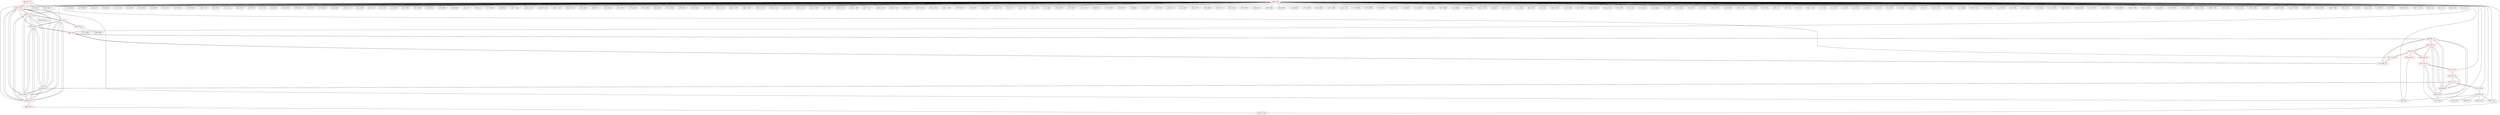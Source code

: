 graph {
	462 [label="(462) R37_T1" color=red]
	34 [label="(34) U201"]
	168 [label="(168) D611"]
	152 [label="(152) J601"]
	467 [label="(467) T19_T1"]
	463 [label="(463) R38_T1" color=red]
	309 [label="(309) R906"]
	315 [label="(315) JP902"]
	468 [label="(468) T20_T1"]
	464 [label="(464) R39_T1" color=red]
	428 [label="(428) U1302"]
	469 [label="(469) T21_T1"]
	465 [label="(465) R40_T1" color=red]
	478 [label="(478) R51_P1"]
	487 [label="(487) R50_P1"]
	466 [label="(466) T18_T1"]
	469 [label="(469) T21_T1"]
	468 [label="(468) T20_T1"]
	467 [label="(467) T19_T1"]
	466 [label="(466) T18_T1" color=red]
	461 [label="(461) R36_T1"]
	478 [label="(478) R51_P1"]
	487 [label="(487) R50_P1"]
	469 [label="(469) T21_T1"]
	468 [label="(468) T20_T1"]
	467 [label="(467) T19_T1"]
	465 [label="(465) R40_T1"]
	467 [label="(467) T19_T1" color=red]
	462 [label="(462) R37_T1"]
	478 [label="(478) R51_P1"]
	487 [label="(487) R50_P1"]
	466 [label="(466) T18_T1"]
	469 [label="(469) T21_T1"]
	468 [label="(468) T20_T1"]
	465 [label="(465) R40_T1"]
	468 [label="(468) T20_T1" color=red]
	463 [label="(463) R38_T1"]
	478 [label="(478) R51_P1"]
	487 [label="(487) R50_P1"]
	466 [label="(466) T18_T1"]
	469 [label="(469) T21_T1"]
	467 [label="(467) T19_T1"]
	465 [label="(465) R40_T1"]
	469 [label="(469) T21_T1" color=red]
	464 [label="(464) R39_T1"]
	478 [label="(478) R51_P1"]
	487 [label="(487) R50_P1"]
	466 [label="(466) T18_T1"]
	468 [label="(468) T20_T1"]
	467 [label="(467) T19_T1"]
	465 [label="(465) R40_T1"]
	470 [label="(470) T23_P1" color=red]
	480 [label="(480) R48_P1"]
	483 [label="(483) R43_P1"]
	471 [label="(471) T24_P1"]
	476 [label="(476) R44_P1"]
	471 [label="(471) T24_P1" color=red]
	477 [label="(477) R46_P1"]
	470 [label="(470) T23_P1"]
	472 [label="(472) T27_P1" color=red]
	478 [label="(478) R51_P1"]
	473 [label="(473) T28_P1"]
	481 [label="(481) R53_P1"]
	484 [label="(484) R49_P1"]
	473 [label="(473) T28_P1" color=red]
	479 [label="(479) R52_P1"]
	472 [label="(472) T27_P1"]
	474 [label="(474) T25_P1" color=red]
	475 [label="(475) T29_P1"]
	480 [label="(480) R48_P1"]
	482 [label="(482) R45_P1"]
	95 [label="(95) U403"]
	475 [label="(475) T29_P1" color=red]
	474 [label="(474) T25_P1"]
	481 [label="(481) R53_P1"]
	476 [label="(476) R44_P1" color=red]
	34 [label="(34) U201"]
	470 [label="(470) T23_P1"]
	477 [label="(477) R46_P1" color=red]
	485 [label="(485) T26_P1"]
	486 [label="(486) R47_P1"]
	471 [label="(471) T24_P1"]
	478 [label="(478) R51_P1" color=red]
	472 [label="(472) T27_P1"]
	487 [label="(487) R50_P1"]
	466 [label="(466) T18_T1"]
	469 [label="(469) T21_T1"]
	468 [label="(468) T20_T1"]
	467 [label="(467) T19_T1"]
	465 [label="(465) R40_T1"]
	479 [label="(479) R52_P1" color=red]
	208 [label="(208) R713"]
	209 [label="(209) C705"]
	186 [label="(186) U702"]
	207 [label="(207) R721"]
	34 [label="(34) U201"]
	473 [label="(473) T28_P1"]
	480 [label="(480) R48_P1" color=red]
	474 [label="(474) T25_P1"]
	470 [label="(470) T23_P1"]
	483 [label="(483) R43_P1"]
	481 [label="(481) R53_P1" color=red]
	475 [label="(475) T29_P1"]
	472 [label="(472) T27_P1"]
	484 [label="(484) R49_P1"]
	482 [label="(482) R45_P1" color=red]
	486 [label="(486) R47_P1"]
	483 [label="(483) R43_P1"]
	484 [label="(484) R49_P1"]
	474 [label="(474) T25_P1"]
	95 [label="(95) U403"]
	483 [label="(483) R43_P1" color=red]
	480 [label="(480) R48_P1"]
	470 [label="(470) T23_P1"]
	486 [label="(486) R47_P1"]
	482 [label="(482) R45_P1"]
	484 [label="(484) R49_P1"]
	484 [label="(484) R49_P1" color=red]
	486 [label="(486) R47_P1"]
	482 [label="(482) R45_P1"]
	483 [label="(483) R43_P1"]
	472 [label="(472) T27_P1"]
	481 [label="(481) R53_P1"]
	485 [label="(485) T26_P1" color=red]
	487 [label="(487) R50_P1"]
	477 [label="(477) R46_P1"]
	486 [label="(486) R47_P1"]
	486 [label="(486) R47_P1" color=red]
	482 [label="(482) R45_P1"]
	483 [label="(483) R43_P1"]
	484 [label="(484) R49_P1"]
	485 [label="(485) T26_P1"]
	477 [label="(477) R46_P1"]
	487 [label="(487) R50_P1" color=red]
	485 [label="(485) T26_P1"]
	478 [label="(478) R51_P1"]
	466 [label="(466) T18_T1"]
	469 [label="(469) T21_T1"]
	468 [label="(468) T20_T1"]
	467 [label="(467) T19_T1"]
	465 [label="(465) R40_T1"]
	488 [label="(488) GND" color=red]
	178 [label="(178) D604"]
	179 [label="(179) D606"]
	48 [label="(48) U301"]
	142 [label="(142) J502"]
	133 [label="(133) C502"]
	52 [label="(52) C303"]
	163 [label="(163) D602"]
	53 [label="(53) R309"]
	134 [label="(134) C501"]
	137 [label="(137) R501"]
	135 [label="(135) FB502"]
	140 [label="(140) C503"]
	54 [label="(54) U303"]
	131 [label="(131) U501"]
	44 [label="(44) U302"]
	58 [label="(58) C304"]
	57 [label="(57) C302"]
	56 [label="(56) C301"]
	161 [label="(161) D632"]
	160 [label="(160) D631"]
	59 [label="(59) C305"]
	176 [label="(176) D626"]
	162 [label="(162) D601"]
	435 [label="(435) C1315"]
	62 [label="(62) C309"]
	61 [label="(61) C310"]
	60 [label="(60) C307"]
	42 [label="(42) C306"]
	168 [label="(168) D611"]
	43 [label="(43) C308"]
	167 [label="(167) D609"]
	166 [label="(166) D607"]
	165 [label="(165) D605"]
	164 [label="(164) D603"]
	81 [label="(81) C317"]
	80 [label="(80) C311"]
	177 [label="(177) D629"]
	169 [label="(169) D614"]
	457 [label="(457) C1301"]
	456 [label="(456) U1305"]
	458 [label="(458) FB1303"]
	455 [label="(455) C1319"]
	454 [label="(454) C1310"]
	266 [label="(266) U803"]
	268 [label="(268) D812"]
	265 [label="(265) R812"]
	245 [label="(245) C805"]
	271 [label="(271) R813"]
	270 [label="(270) C808"]
	269 [label="(269) C804"]
	272 [label="(272) U804"]
	262 [label="(262) D811"]
	263 [label="(263) C803"]
	264 [label="(264) C807"]
	445 [label="(445) C1318"]
	450 [label="(450) C1305"]
	449 [label="(449) U1303"]
	425 [label="(425) C1311"]
	428 [label="(428) U1302"]
	434 [label="(434) C1314"]
	433 [label="(433) C1313"]
	432 [label="(432) C1312"]
	442 [label="(442) C1303"]
	441 [label="(441) C1308"]
	439 [label="(439) C1307"]
	438 [label="(438) C1306"]
	437 [label="(437) C1317"]
	436 [label="(436) C1316"]
	440 [label="(440) C1302"]
	430 [label="(430) J1303"]
	451 [label="(451) U1301"]
	453 [label="(453) J1302"]
	426 [label="(426) C1309"]
	423 [label="(423) R1303"]
	246 [label="(246) R810"]
	214 [label="(214) C706"]
	204 [label="(204) C704"]
	219 [label="(219) C707"]
	185 [label="(185) U701"]
	186 [label="(186) U702"]
	224 [label="(224) C708"]
	209 [label="(209) C705"]
	152 [label="(152) J601"]
	151 [label="(151) J604"]
	159 [label="(159) D630"]
	158 [label="(158) D627"]
	157 [label="(157) D624"]
	156 [label="(156) D621"]
	155 [label="(155) D619"]
	154 [label="(154) D617"]
	149 [label="(149) J602"]
	171 [label="(171) D615"]
	170 [label="(170) D618"]
	189 [label="(189) C701"]
	234 [label="(234) Q801"]
	244 [label="(244) C801"]
	240 [label="(240) J805"]
	256 [label="(256) D810"]
	257 [label="(257) C802"]
	258 [label="(258) C806"]
	259 [label="(259) R811"]
	260 [label="(260) U802"]
	254 [label="(254) U801"]
	278 [label="(278) Q805"]
	279 [label="(279) Q806"]
	280 [label="(280) Q807"]
	281 [label="(281) Q808"]
	194 [label="(194) C702"]
	226 [label="(226) D809"]
	227 [label="(227) R808"]
	228 [label="(228) R805"]
	199 [label="(199) C703"]
	233 [label="(233) Q802"]
	232 [label="(232) Q803"]
	231 [label="(231) Q804"]
	230 [label="(230) R806"]
	229 [label="(229) R804"]
	388 [label="(388) D1105"]
	394 [label="(394) U1102"]
	93 [label="(93) J402"]
	387 [label="(387) D1107"]
	122 [label="(122) C408"]
	95 [label="(95) U403"]
	86 [label="(86) U401"]
	87 [label="(87) C402"]
	382 [label="(382) D1102"]
	120 [label="(120) C406"]
	121 [label="(121) C407"]
	392 [label="(392) FB1102"]
	401 [label="(401) J1102"]
	96 [label="(96) C409"]
	97 [label="(97) C405"]
	110 [label="(110) R410"]
	100 [label="(100) D404"]
	101 [label="(101) J403"]
	103 [label="(103) C410"]
	90 [label="(90) D402"]
	91 [label="(91) D403"]
	390 [label="(390) D1106"]
	106 [label="(106) R402"]
	403 [label="(403) J1101"]
	107 [label="(107) C401"]
	18 [label="(18) C224"]
	19 [label="(19) C227"]
	20 [label="(20) C210"]
	8 [label="(8) C231"]
	384 [label="(384) C1103"]
	17 [label="(17) C223"]
	34 [label="(34) U201"]
	15 [label="(15) C218"]
	9 [label="(9) C203"]
	12 [label="(12) C214"]
	23 [label="(23) X202"]
	24 [label="(24) C207"]
	29 [label="(29) C230"]
	13 [label="(13) C205"]
	14 [label="(14) C217"]
	16 [label="(16) C221"]
	383 [label="(383) C1102"]
	113 [label="(113) U402"]
	111 [label="(111) R409"]
	378 [label="(378) U1101"]
	379 [label="(379) C1101"]
	31 [label="(31) SW201"]
	33 [label="(33) C204"]
	372 [label="(372) R1014"]
	371 [label="(371) R1004"]
	373 [label="(373) C1003"]
	369 [label="(369) R1007"]
	368 [label="(368) R1006"]
	357 [label="(357) R1015"]
	359 [label="(359) C1004"]
	360 [label="(360) D1001"]
	364 [label="(364) U1003"]
	363 [label="(363) U1002"]
	362 [label="(362) J1001"]
	367 [label="(367) R1001"]
	377 [label="(377) R1009"]
	400 [label="(400) C1106"]
	399 [label="(399) C1105"]
	376 [label="(376) C1001"]
	375 [label="(375) U1001"]
	374 [label="(374) C1002"]
	128 [label="(128) R408"]
	405 [label="(405) TP1102"]
	404 [label="(404) TP1101"]
	129 [label="(129) R403"]
	365 [label="(365) R1002"]
	358 [label="(358) C1005"]
	63 [label="(63) C312"]
	36 [label="(36) D203"]
	40 [label="(40) C201"]
	35 [label="(35) D202"]
	39 [label="(39) U202"]
	395 [label="(395) BT1101"]
	397 [label="(397) C1104"]
	64 [label="(64) C314"]
	65 [label="(65) C315"]
	66 [label="(66) C313"]
	67 [label="(67) C316"]
	468 [label="(468) T20_T1"]
	467 [label="(467) T19_T1"]
	466 [label="(466) T18_T1"]
	469 [label="(469) T21_T1"]
	485 [label="(485) T26_P1"]
	471 [label="(471) T24_P1"]
	475 [label="(475) T29_P1"]
	473 [label="(473) T28_P1"]
	462 -- 34
	462 -- 168
	462 -- 152
	462 -- 467
	463 -- 309
	463 -- 315
	463 -- 468
	464 -- 428
	464 -- 469
	465 -- 478
	465 -- 487
	465 -- 466
	465 -- 469
	465 -- 468
	465 -- 467
	466 -- 461
	466 -- 478
	466 -- 487
	466 -- 469
	466 -- 468
	466 -- 467
	466 -- 465
	467 -- 462
	467 -- 478
	467 -- 487
	467 -- 466
	467 -- 469
	467 -- 468
	467 -- 465
	468 -- 463
	468 -- 478
	468 -- 487
	468 -- 466
	468 -- 469
	468 -- 467
	468 -- 465
	469 -- 464
	469 -- 478
	469 -- 487
	469 -- 466
	469 -- 468
	469 -- 467
	469 -- 465
	470 -- 480
	470 -- 483
	470 -- 471
	470 -- 476
	471 -- 477
	471 -- 470
	472 -- 478
	472 -- 473
	472 -- 481
	472 -- 484
	473 -- 479
	473 -- 472
	474 -- 475
	474 -- 480
	474 -- 482
	474 -- 95
	475 -- 474
	475 -- 481
	476 -- 34
	476 -- 470
	477 -- 485
	477 -- 486
	477 -- 471
	478 -- 472
	478 -- 487
	478 -- 466
	478 -- 469
	478 -- 468
	478 -- 467
	478 -- 465
	479 -- 208
	479 -- 209
	479 -- 186
	479 -- 207
	479 -- 34
	479 -- 473
	480 -- 474
	480 -- 470
	480 -- 483
	481 -- 475
	481 -- 472
	481 -- 484
	482 -- 486
	482 -- 483
	482 -- 484
	482 -- 474
	482 -- 95
	483 -- 480
	483 -- 470
	483 -- 486
	483 -- 482
	483 -- 484
	484 -- 486
	484 -- 482
	484 -- 483
	484 -- 472
	484 -- 481
	485 -- 487
	485 -- 477
	485 -- 486
	486 -- 482
	486 -- 483
	486 -- 484
	486 -- 485
	486 -- 477
	487 -- 485
	487 -- 478
	487 -- 466
	487 -- 469
	487 -- 468
	487 -- 467
	487 -- 465
	488 -- 178
	488 -- 179
	488 -- 48
	488 -- 142
	488 -- 133
	488 -- 52
	488 -- 163
	488 -- 53
	488 -- 134
	488 -- 137
	488 -- 135
	488 -- 140
	488 -- 54
	488 -- 131
	488 -- 44
	488 -- 58
	488 -- 57
	488 -- 56
	488 -- 161
	488 -- 160
	488 -- 59
	488 -- 176
	488 -- 162
	488 -- 435
	488 -- 62
	488 -- 61
	488 -- 60
	488 -- 42
	488 -- 168
	488 -- 43
	488 -- 167
	488 -- 166
	488 -- 165
	488 -- 164
	488 -- 81
	488 -- 80
	488 -- 177
	488 -- 169
	488 -- 457
	488 -- 456
	488 -- 458
	488 -- 455
	488 -- 454
	488 -- 266
	488 -- 268
	488 -- 265
	488 -- 245
	488 -- 271
	488 -- 270
	488 -- 269
	488 -- 272
	488 -- 262
	488 -- 263
	488 -- 264
	488 -- 445
	488 -- 450
	488 -- 449
	488 -- 425
	488 -- 428
	488 -- 434
	488 -- 433
	488 -- 432
	488 -- 442
	488 -- 441
	488 -- 439
	488 -- 438
	488 -- 437
	488 -- 436
	488 -- 440
	488 -- 430
	488 -- 451
	488 -- 453
	488 -- 426
	488 -- 423
	488 -- 246
	488 -- 214
	488 -- 204
	488 -- 219
	488 -- 185
	488 -- 186
	488 -- 224
	488 -- 209
	488 -- 152
	488 -- 151
	488 -- 159
	488 -- 158
	488 -- 157
	488 -- 156
	488 -- 155
	488 -- 154
	488 -- 149
	488 -- 171
	488 -- 170
	488 -- 189
	488 -- 234
	488 -- 244
	488 -- 240
	488 -- 256
	488 -- 257
	488 -- 258
	488 -- 259
	488 -- 260
	488 -- 254
	488 -- 278
	488 -- 279
	488 -- 280
	488 -- 281
	488 -- 194
	488 -- 226
	488 -- 227
	488 -- 228
	488 -- 199
	488 -- 233
	488 -- 232
	488 -- 231
	488 -- 230
	488 -- 229
	488 -- 388
	488 -- 394
	488 -- 93
	488 -- 387
	488 -- 122
	488 -- 95
	488 -- 86
	488 -- 87
	488 -- 382
	488 -- 120
	488 -- 121
	488 -- 392
	488 -- 401
	488 -- 96
	488 -- 97
	488 -- 110
	488 -- 100
	488 -- 101
	488 -- 103
	488 -- 90
	488 -- 91
	488 -- 390
	488 -- 106
	488 -- 403
	488 -- 107
	488 -- 18
	488 -- 19
	488 -- 20
	488 -- 8
	488 -- 384
	488 -- 17
	488 -- 34
	488 -- 15
	488 -- 9
	488 -- 12
	488 -- 23
	488 -- 24
	488 -- 29
	488 -- 13
	488 -- 14
	488 -- 16
	488 -- 383
	488 -- 113
	488 -- 111
	488 -- 378
	488 -- 379
	488 -- 31
	488 -- 33
	488 -- 372
	488 -- 371
	488 -- 373
	488 -- 369
	488 -- 368
	488 -- 357
	488 -- 359
	488 -- 360
	488 -- 364
	488 -- 363
	488 -- 362
	488 -- 367
	488 -- 377
	488 -- 400
	488 -- 399
	488 -- 376
	488 -- 375
	488 -- 374
	488 -- 128
	488 -- 405
	488 -- 404
	488 -- 129
	488 -- 365
	488 -- 358
	488 -- 63
	488 -- 36
	488 -- 40
	488 -- 35
	488 -- 39
	488 -- 395
	488 -- 397
	488 -- 64
	488 -- 65
	488 -- 66
	488 -- 67
	488 -- 468
	488 -- 467
	488 -- 466
	488 -- 469
	488 -- 485
	488 -- 471
	488 -- 475
	488 -- 473
}